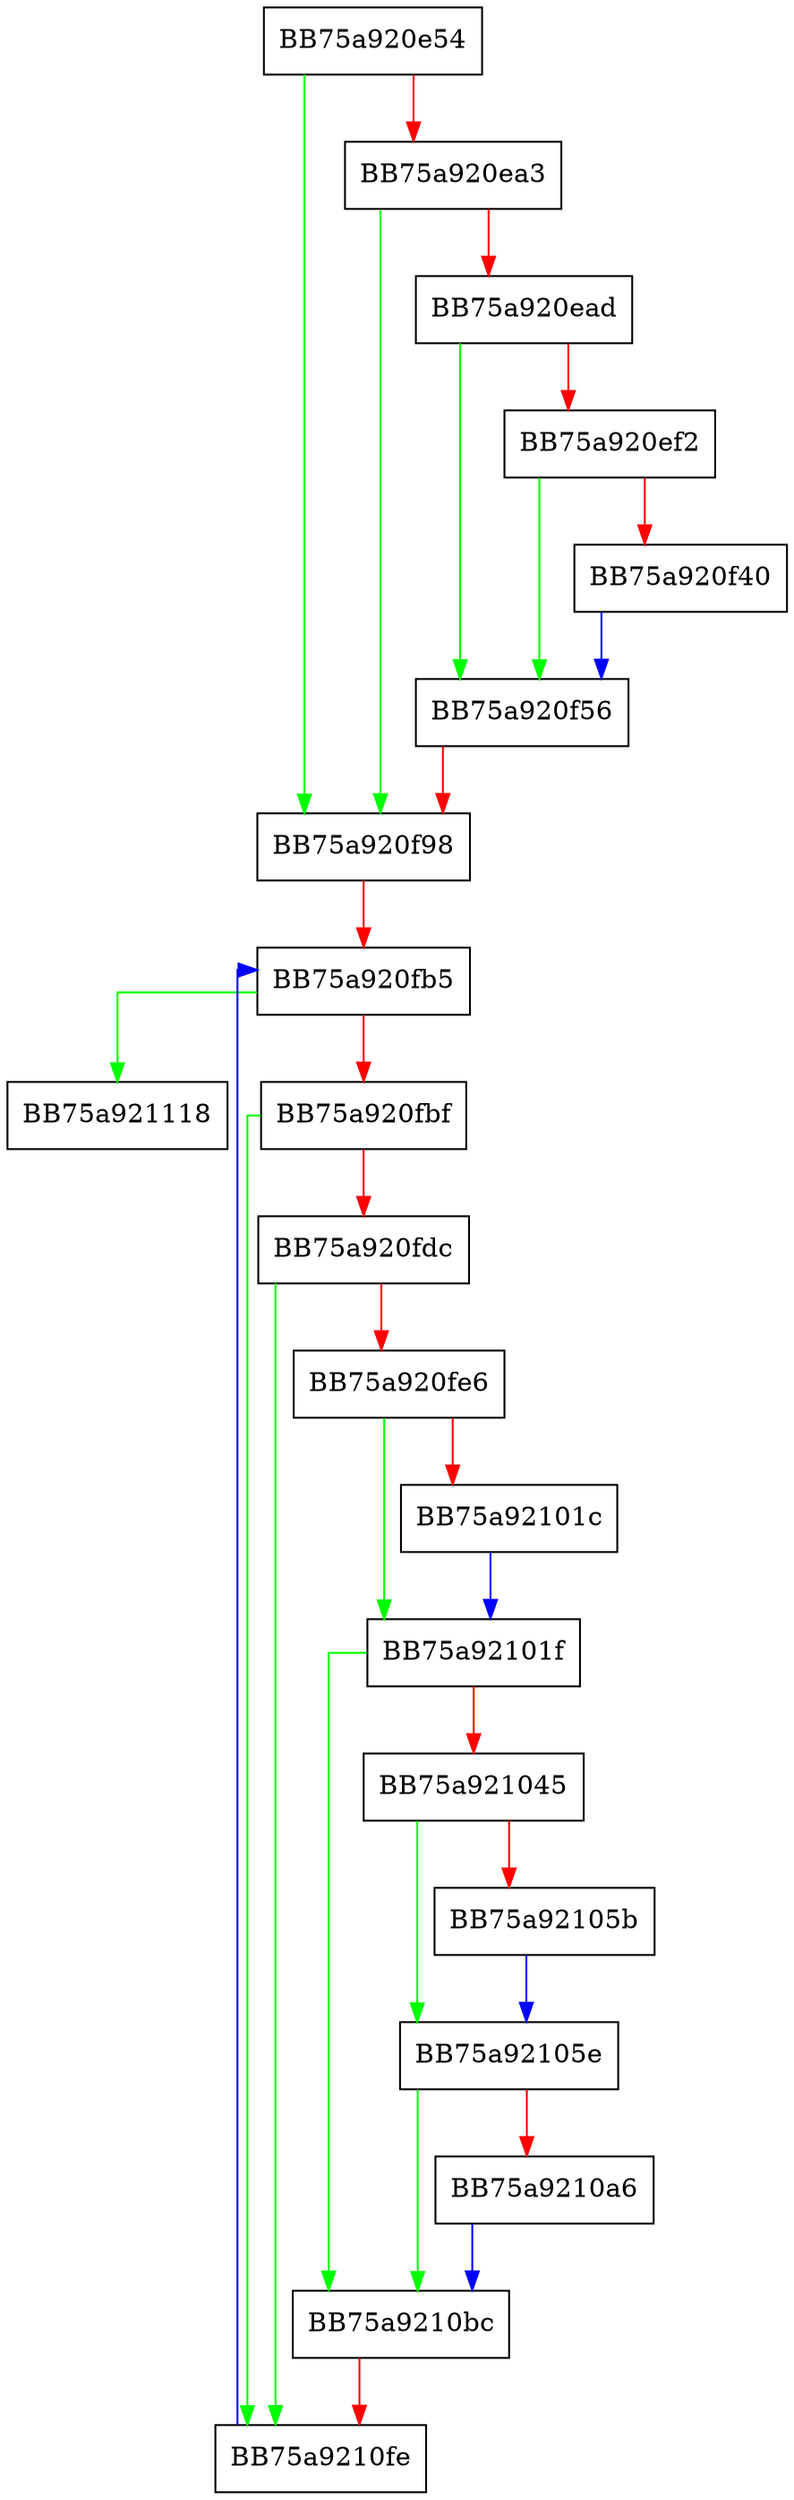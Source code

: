 digraph _print_monitored_process_list {
  node [shape="box"];
  graph [splines=ortho];
  BB75a920e54 -> BB75a920f98 [color="green"];
  BB75a920e54 -> BB75a920ea3 [color="red"];
  BB75a920ea3 -> BB75a920f98 [color="green"];
  BB75a920ea3 -> BB75a920ead [color="red"];
  BB75a920ead -> BB75a920f56 [color="green"];
  BB75a920ead -> BB75a920ef2 [color="red"];
  BB75a920ef2 -> BB75a920f56 [color="green"];
  BB75a920ef2 -> BB75a920f40 [color="red"];
  BB75a920f40 -> BB75a920f56 [color="blue"];
  BB75a920f56 -> BB75a920f98 [color="red"];
  BB75a920f98 -> BB75a920fb5 [color="red"];
  BB75a920fb5 -> BB75a921118 [color="green"];
  BB75a920fb5 -> BB75a920fbf [color="red"];
  BB75a920fbf -> BB75a9210fe [color="green"];
  BB75a920fbf -> BB75a920fdc [color="red"];
  BB75a920fdc -> BB75a9210fe [color="green"];
  BB75a920fdc -> BB75a920fe6 [color="red"];
  BB75a920fe6 -> BB75a92101f [color="green"];
  BB75a920fe6 -> BB75a92101c [color="red"];
  BB75a92101c -> BB75a92101f [color="blue"];
  BB75a92101f -> BB75a9210bc [color="green"];
  BB75a92101f -> BB75a921045 [color="red"];
  BB75a921045 -> BB75a92105e [color="green"];
  BB75a921045 -> BB75a92105b [color="red"];
  BB75a92105b -> BB75a92105e [color="blue"];
  BB75a92105e -> BB75a9210bc [color="green"];
  BB75a92105e -> BB75a9210a6 [color="red"];
  BB75a9210a6 -> BB75a9210bc [color="blue"];
  BB75a9210bc -> BB75a9210fe [color="red"];
  BB75a9210fe -> BB75a920fb5 [color="blue"];
}